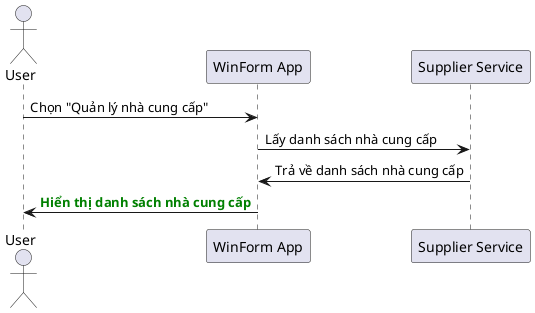 @startuml
actor User
participant "WinForm App" as App
participant "Supplier Service" as SupplierService

User -> App: Chọn "Quản lý nhà cung cấp"  
App -> SupplierService: Lấy danh sách nhà cung cấp  
SupplierService -> App: Trả về danh sách nhà cung cấp  
App -> User: <font color=green><b>Hiển thị danh sách nhà cung cấp</b></font>  
@enduml
